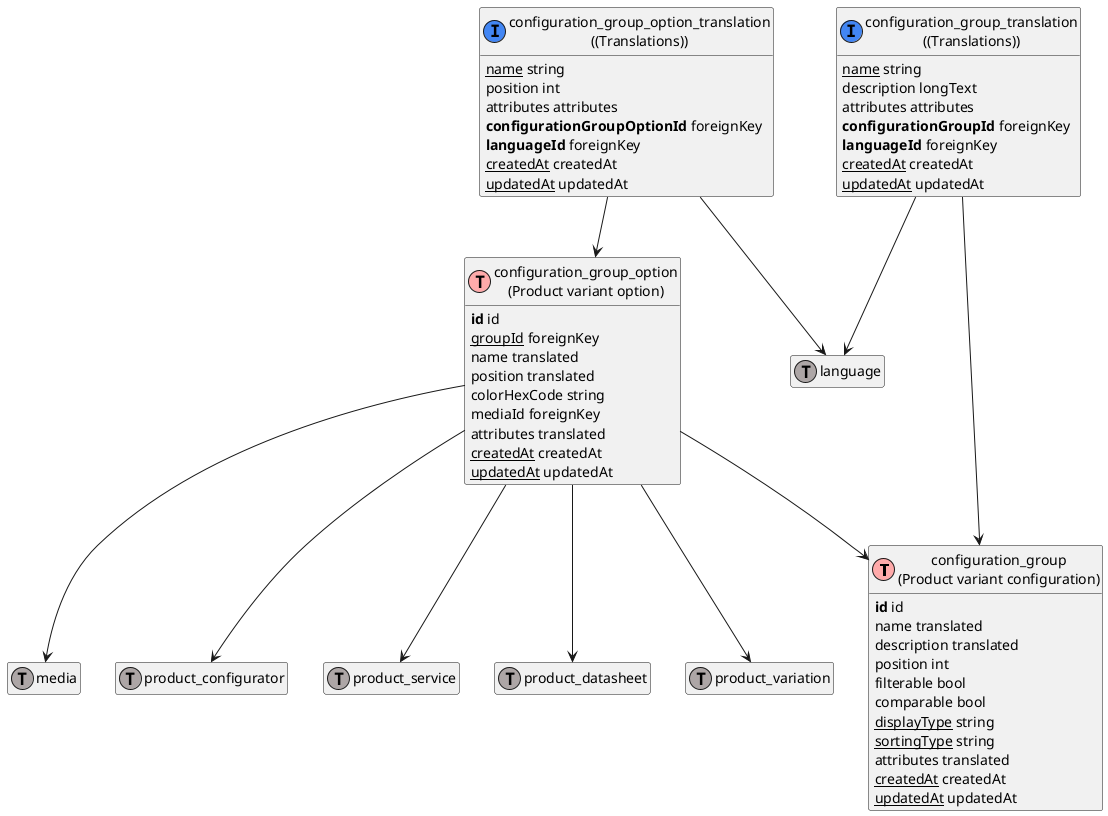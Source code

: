 @startuml
' uncomment the line below if you're using computer with a retina display
' skinparam dpi 300
!define Table(name,desc) class name as "desc" << (T,#FFAAAA) >>
!define ForeignTable(name,desc) class name as "desc" << (T,#ada6a6) >>
!define TranslationTable(name,desc) class name as "desc" << (I,#4286f4) >>
' we use bold for primary key
' green color for unique
' and underscore for not_null
!define primary_key(x) <b>x</b>
!define unique(x) <color:green>x</color>
!define not_null(x) <u>x</u>
' other tags available:
' <i></i>
' <back:COLOR></color>, where color is a color name or html color code
' (#FFAACC)
' see: http://plantuml.com/classes.html#More
hide methods
hide stereotypes
hide empty members
skinparam backgroundColor #FFFFFF

' entities

Table(ShopwareCoreContentConfigurationConfigurationGroupDefinition, "configuration_group\n(Product variant configuration)") {
   primary_key(id) id
   name translated
   description translated
   position int
   filterable bool
   comparable bool
   not_null(displayType) string
   not_null(sortingType) string
   attributes translated
   not_null(createdAt) createdAt
   not_null(updatedAt) updatedAt
}
Table(ShopwareCoreContentConfigurationAggregateConfigurationGroupOptionConfigurationGroupOptionDefinition, "configuration_group_option\n(Product variant option)") {
   primary_key(id) id
   not_null(groupId) foreignKey
   name translated
   position translated
   colorHexCode string
   mediaId foreignKey
   attributes translated
   not_null(createdAt) createdAt
   not_null(updatedAt) updatedAt
}
TranslationTable(ShopwareCoreContentConfigurationAggregateConfigurationGroupOptionTranslationConfigurationGroupOptionTranslationDefinition, "configuration_group_option_translation\n((Translations))") {
   not_null(name) string
   position int
   attributes attributes
   primary_key(configurationGroupOptionId) foreignKey
   primary_key(languageId) foreignKey
   not_null(createdAt) createdAt
   not_null(updatedAt) updatedAt
}
TranslationTable(ShopwareCoreContentConfigurationAggregateConfigurationGroupTranslationConfigurationGroupTranslationDefinition, "configuration_group_translation\n((Translations))") {
   not_null(name) string
   description longText
   attributes attributes
   primary_key(configurationGroupId) foreignKey
   primary_key(languageId) foreignKey
   not_null(createdAt) createdAt
   not_null(updatedAt) updatedAt
}
ForeignTable(ShopwareCoreContentMediaMediaDefinition, "media") {
}
ForeignTable(ShopwareCoreContentProductAggregateProductConfiguratorProductConfiguratorDefinition, "product_configurator") {
}
ForeignTable(ShopwareCoreContentProductAggregateProductServiceProductServiceDefinition, "product_service") {
}
ForeignTable(ShopwareCoreContentProductAggregateProductDatasheetProductDatasheetDefinition, "product_datasheet") {
}
ForeignTable(ShopwareCoreContentProductAggregateProductVariationProductVariationDefinition, "product_variation") {
}
ForeignTable(ShopwareCoreSystemLanguageLanguageDefinition, "language") {
}

' relationshipd

ShopwareCoreContentConfigurationAggregateConfigurationGroupOptionConfigurationGroupOptionDefinition --> ShopwareCoreContentConfigurationConfigurationGroupDefinition
ShopwareCoreContentConfigurationAggregateConfigurationGroupTranslationConfigurationGroupTranslationDefinition --> ShopwareCoreContentConfigurationConfigurationGroupDefinition
ShopwareCoreContentConfigurationAggregateConfigurationGroupOptionConfigurationGroupOptionDefinition --> ShopwareCoreContentMediaMediaDefinition
ShopwareCoreContentConfigurationAggregateConfigurationGroupOptionTranslationConfigurationGroupOptionTranslationDefinition --> ShopwareCoreContentConfigurationAggregateConfigurationGroupOptionConfigurationGroupOptionDefinition
ShopwareCoreContentConfigurationAggregateConfigurationGroupOptionConfigurationGroupOptionDefinition --> ShopwareCoreContentProductAggregateProductConfiguratorProductConfiguratorDefinition
ShopwareCoreContentConfigurationAggregateConfigurationGroupOptionConfigurationGroupOptionDefinition --> ShopwareCoreContentProductAggregateProductServiceProductServiceDefinition
ShopwareCoreContentConfigurationAggregateConfigurationGroupOptionConfigurationGroupOptionDefinition --> ShopwareCoreContentProductAggregateProductDatasheetProductDatasheetDefinition
ShopwareCoreContentConfigurationAggregateConfigurationGroupOptionConfigurationGroupOptionDefinition --> ShopwareCoreContentProductAggregateProductVariationProductVariationDefinition
ShopwareCoreContentConfigurationAggregateConfigurationGroupOptionTranslationConfigurationGroupOptionTranslationDefinition --> ShopwareCoreSystemLanguageLanguageDefinition
ShopwareCoreContentConfigurationAggregateConfigurationGroupTranslationConfigurationGroupTranslationDefinition --> ShopwareCoreSystemLanguageLanguageDefinition
@enduml
